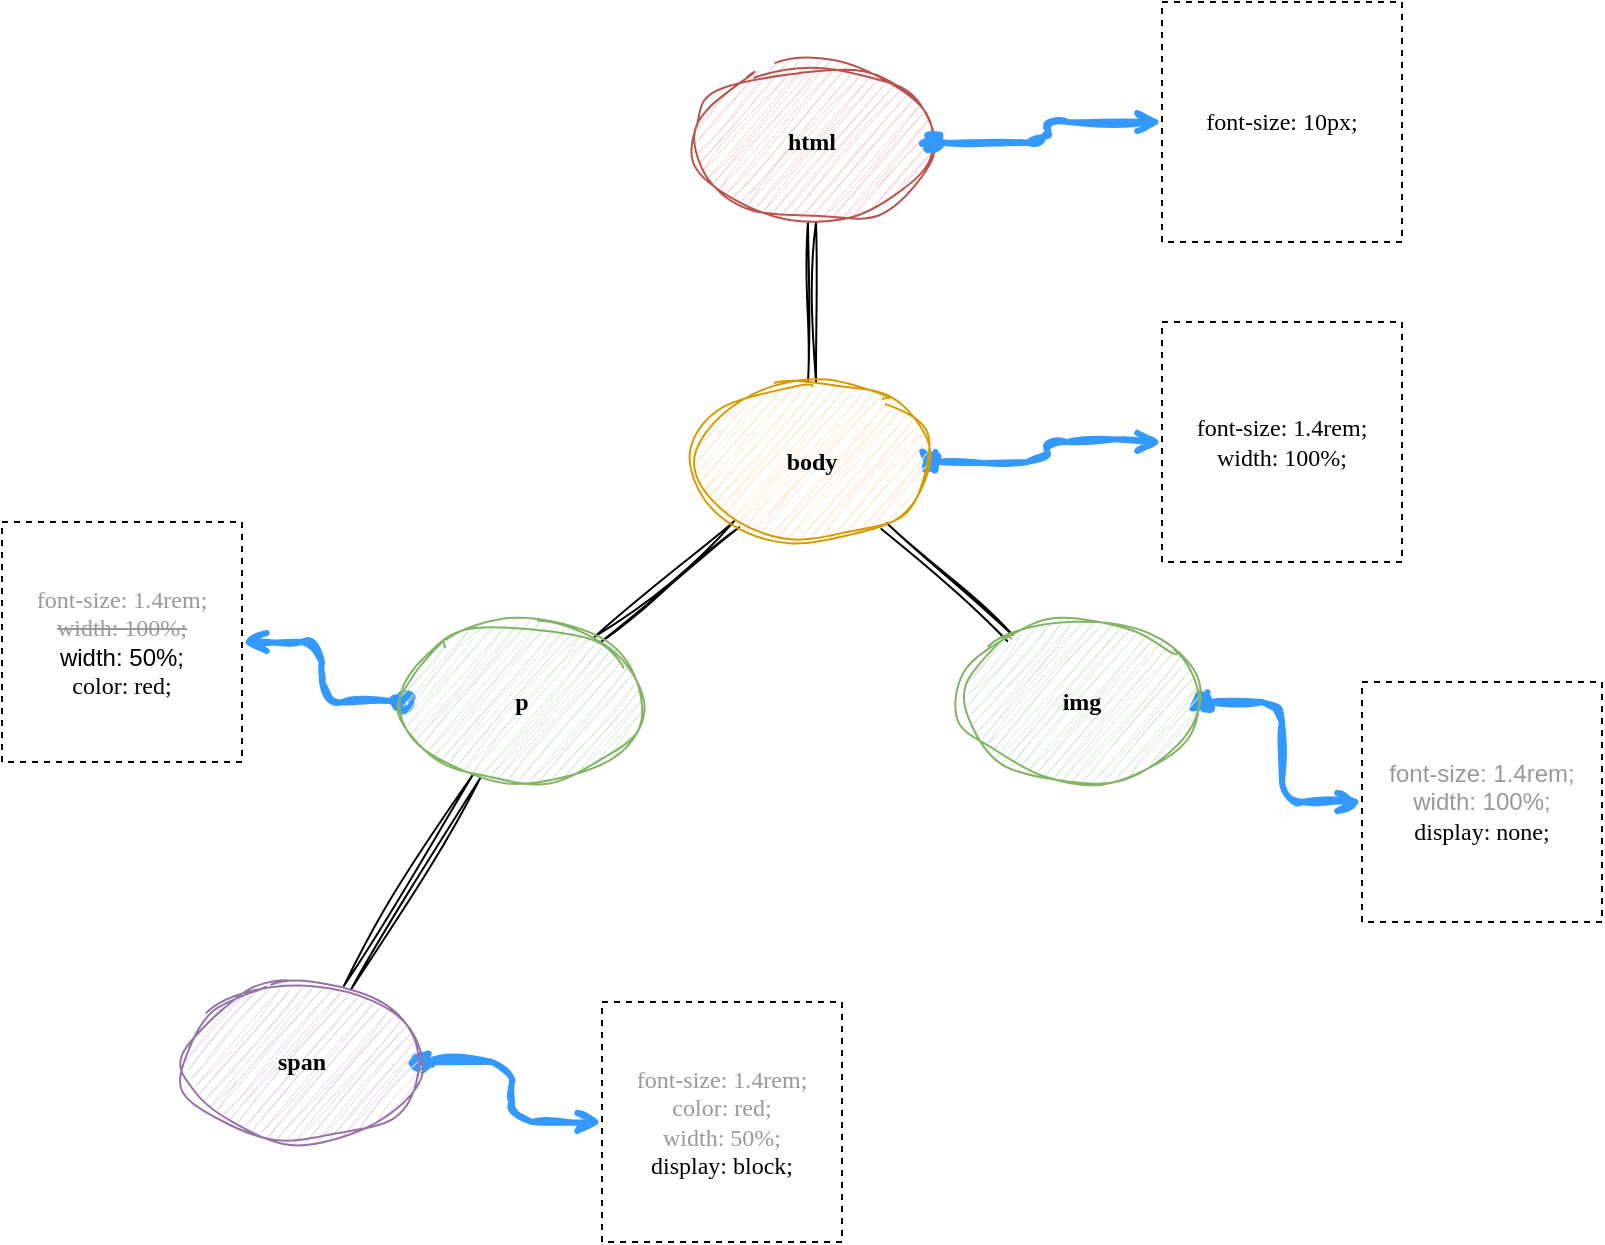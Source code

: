 <mxfile version="20.8.23" type="github">
  <diagram name="Page-1" id="awNu_3DlOISEKZ05TdpL">
    <mxGraphModel dx="1194" dy="706" grid="1" gridSize="10" guides="1" tooltips="1" connect="0" arrows="1" fold="1" page="1" pageScale="1" pageWidth="850" pageHeight="1100" math="0" shadow="0">
      <root>
        <mxCell id="0" />
        <mxCell id="1" parent="0" />
        <mxCell id="EYEKu2959EoNq3203nXm-22" value="" style="edgeStyle=none;rounded=0;orthogonalLoop=1;jettySize=auto;html=1;shape=link;sketch=1;curveFitting=1;jiggle=2;" parent="1" source="EYEKu2959EoNq3203nXm-20" target="EYEKu2959EoNq3203nXm-21" edge="1">
          <mxGeometry relative="1" as="geometry" />
        </mxCell>
        <mxCell id="EYEKu2959EoNq3203nXm-24" value="" style="edgeStyle=none;rounded=0;orthogonalLoop=1;jettySize=auto;html=1;shape=link;sketch=1;curveFitting=1;jiggle=2;" parent="1" source="EYEKu2959EoNq3203nXm-20" target="EYEKu2959EoNq3203nXm-23" edge="1">
          <mxGeometry relative="1" as="geometry" />
        </mxCell>
        <mxCell id="EYEKu2959EoNq3203nXm-28" value="" style="edgeStyle=orthogonalEdgeStyle;rounded=1;orthogonalLoop=1;jettySize=auto;html=1;sketch=1;curveFitting=1;jiggle=2;strokeWidth=3;endArrow=open;endFill=0;strokeColor=#3399FF;startArrow=oval;startFill=1;" parent="1" source="EYEKu2959EoNq3203nXm-20" target="EYEKu2959EoNq3203nXm-27" edge="1">
          <mxGeometry relative="1" as="geometry" />
        </mxCell>
        <mxCell id="DyFhPOtpi8PyJZab5eCW-2" value="" style="edgeStyle=orthogonalEdgeStyle;rounded=0;orthogonalLoop=1;jettySize=auto;html=1;shape=link;sketch=1;curveFitting=1;jiggle=2;" edge="1" parent="1" source="EYEKu2959EoNq3203nXm-20" target="DyFhPOtpi8PyJZab5eCW-1">
          <mxGeometry relative="1" as="geometry" />
        </mxCell>
        <mxCell id="EYEKu2959EoNq3203nXm-20" value="&lt;font face=&quot;Comic Sans MS&quot;&gt;&lt;b&gt;body&lt;/b&gt;&lt;/font&gt;" style="ellipse;whiteSpace=wrap;html=1;fillColor=#ffe6cc;fillStyle=auto;strokeColor=#d79b00;sketch=1;curveFitting=1;jiggle=2;" parent="1" vertex="1">
          <mxGeometry x="370" y="240" width="120" height="80" as="geometry" />
        </mxCell>
        <mxCell id="EYEKu2959EoNq3203nXm-32" value="" style="edgeStyle=orthogonalEdgeStyle;rounded=1;orthogonalLoop=1;jettySize=auto;html=1;fontFamily=Comic Sans MS;sketch=1;curveFitting=1;jiggle=2;strokeWidth=3;endArrow=open;endFill=0;strokeColor=#3399FF;startArrow=oval;startFill=1;" parent="1" source="EYEKu2959EoNq3203nXm-21" target="EYEKu2959EoNq3203nXm-31" edge="1">
          <mxGeometry relative="1" as="geometry" />
        </mxCell>
        <mxCell id="EYEKu2959EoNq3203nXm-21" value="&lt;b&gt;&lt;font face=&quot;Comic Sans MS&quot;&gt;img&lt;/font&gt;&lt;/b&gt;" style="ellipse;whiteSpace=wrap;html=1;fillColor=#d5e8d4;fillStyle=auto;strokeColor=#82b366;shadow=0;sketch=1;curveFitting=1;jiggle=2;" parent="1" vertex="1">
          <mxGeometry x="505" y="360" width="120" height="80" as="geometry" />
        </mxCell>
        <mxCell id="EYEKu2959EoNq3203nXm-26" value="" style="edgeStyle=none;shape=link;rounded=0;orthogonalLoop=1;jettySize=auto;html=1;sketch=1;curveFitting=1;jiggle=2;" parent="1" source="EYEKu2959EoNq3203nXm-23" target="EYEKu2959EoNq3203nXm-25" edge="1">
          <mxGeometry relative="1" as="geometry" />
        </mxCell>
        <mxCell id="EYEKu2959EoNq3203nXm-30" value="" style="edgeStyle=orthogonalEdgeStyle;rounded=1;orthogonalLoop=1;jettySize=auto;html=1;sketch=1;curveFitting=1;jiggle=2;strokeWidth=3;endArrow=open;endFill=0;strokeColor=#3399FF;startArrow=oval;startFill=1;" parent="1" source="EYEKu2959EoNq3203nXm-23" target="EYEKu2959EoNq3203nXm-29" edge="1">
          <mxGeometry relative="1" as="geometry" />
        </mxCell>
        <mxCell id="EYEKu2959EoNq3203nXm-23" value="&lt;b&gt;&lt;font face=&quot;Comic Sans MS&quot;&gt;p&lt;/font&gt;&lt;/b&gt;" style="ellipse;whiteSpace=wrap;html=1;fillColor=#d5e8d4;fillStyle=auto;strokeColor=#82b366;sketch=1;curveFitting=1;jiggle=2;" parent="1" vertex="1">
          <mxGeometry x="225" y="360" width="120" height="80" as="geometry" />
        </mxCell>
        <mxCell id="EYEKu2959EoNq3203nXm-35" value="" style="edgeStyle=orthogonalEdgeStyle;rounded=1;orthogonalLoop=1;jettySize=auto;html=1;fontFamily=Comic Sans MS;strokeWidth=3;sketch=1;curveFitting=1;jiggle=2;strokeColor=#3399FF;startArrow=oval;startFill=1;endArrow=open;endFill=0;" parent="1" source="EYEKu2959EoNq3203nXm-25" target="EYEKu2959EoNq3203nXm-34" edge="1">
          <mxGeometry relative="1" as="geometry" />
        </mxCell>
        <mxCell id="EYEKu2959EoNq3203nXm-25" value="&lt;b&gt;&lt;font face=&quot;Comic Sans MS&quot;&gt;span&lt;/font&gt;&lt;/b&gt;" style="ellipse;whiteSpace=wrap;html=1;fillColor=#e1d5e7;fillStyle=auto;strokeColor=#9673a6;sketch=1;curveFitting=1;jiggle=2;" parent="1" vertex="1">
          <mxGeometry x="115" y="540" width="120" height="80" as="geometry" />
        </mxCell>
        <mxCell id="EYEKu2959EoNq3203nXm-27" value="&lt;font face=&quot;Comic Sans MS&quot;&gt;font-size: 1.4rem;&lt;br&gt;width: 100%;&lt;br&gt;&lt;/font&gt;" style="whiteSpace=wrap;html=1;fillStyle=auto;dashed=1;" parent="1" vertex="1">
          <mxGeometry x="605" y="210" width="120" height="120" as="geometry" />
        </mxCell>
        <mxCell id="EYEKu2959EoNq3203nXm-29" value="&lt;font style=&quot;--tw-border-spacing-x: 0; --tw-border-spacing-y: 0; --tw-translate-x: 0; --tw-translate-y: 0; --tw-rotate: 0; --tw-skew-x: 0; --tw-skew-y: 0; --tw-scale-x: 1; --tw-scale-y: 1; --tw-pan-x: ; --tw-pan-y: ; --tw-pinch-zoom: ; --tw-scroll-snap-strictness: proximity; --tw-ordinal: ; --tw-slashed-zero: ; --tw-numeric-figure: ; --tw-numeric-spacing: ; --tw-numeric-fraction: ; --tw-ring-inset: ; --tw-ring-offset-width: 0px; --tw-ring-offset-color: #fff; --tw-ring-color: rgb(59 130 246 / 0.5); --tw-ring-offset-shadow: 0 0 #0000; --tw-ring-shadow: 0 0 #0000; --tw-shadow: 0 0 #0000; --tw-shadow-colored: 0 0 #0000; --tw-blur: ; --tw-brightness: ; --tw-contrast: ; --tw-grayscale: ; --tw-hue-rotate: ; --tw-invert: ; --tw-saturate: ; --tw-sepia: ; --tw-drop-shadow: ; --tw-backdrop-blur: ; --tw-backdrop-brightness: ; --tw-backdrop-contrast: ; --tw-backdrop-grayscale: ; --tw-backdrop-hue-rotate: ; --tw-backdrop-invert: ; --tw-backdrop-opacity: ; --tw-backdrop-saturate: ; --tw-backdrop-sepia: ; border-color: var(--border-color); font-family: &amp;quot;Comic Sans MS&amp;quot;;&quot;&gt;&lt;font style=&quot;--tw-border-spacing-x: 0; --tw-border-spacing-y: 0; --tw-translate-x: 0; --tw-translate-y: 0; --tw-rotate: 0; --tw-skew-x: 0; --tw-skew-y: 0; --tw-scale-x: 1; --tw-scale-y: 1; --tw-pan-x: ; --tw-pan-y: ; --tw-pinch-zoom: ; --tw-scroll-snap-strictness: proximity; --tw-ordinal: ; --tw-slashed-zero: ; --tw-numeric-figure: ; --tw-numeric-spacing: ; --tw-numeric-fraction: ; --tw-ring-inset: ; --tw-ring-offset-width: 0px; --tw-ring-offset-color: #fff; --tw-ring-color: rgb(59 130 246 / 0.5); --tw-ring-offset-shadow: 0 0 #0000; --tw-ring-shadow: 0 0 #0000; --tw-shadow: 0 0 #0000; --tw-shadow-colored: 0 0 #0000; --tw-blur: ; --tw-brightness: ; --tw-contrast: ; --tw-grayscale: ; --tw-hue-rotate: ; --tw-invert: ; --tw-saturate: ; --tw-sepia: ; --tw-drop-shadow: ; --tw-backdrop-blur: ; --tw-backdrop-brightness: ; --tw-backdrop-contrast: ; --tw-backdrop-grayscale: ; --tw-backdrop-hue-rotate: ; --tw-backdrop-invert: ; --tw-backdrop-opacity: ; --tw-backdrop-saturate: ; --tw-backdrop-sepia: ; border-color: var(--border-color);&quot; color=&quot;#999999&quot;&gt;font-size: 1.4rem;&lt;br&gt;&lt;strike&gt;width: 100%;&lt;br style=&quot;--tw-border-spacing-x: 0; --tw-border-spacing-y: 0; --tw-translate-x: 0; --tw-translate-y: 0; --tw-rotate: 0; --tw-skew-x: 0; --tw-skew-y: 0; --tw-scale-x: 1; --tw-scale-y: 1; --tw-pan-x: ; --tw-pan-y: ; --tw-pinch-zoom: ; --tw-scroll-snap-strictness: proximity; --tw-ordinal: ; --tw-slashed-zero: ; --tw-numeric-figure: ; --tw-numeric-spacing: ; --tw-numeric-fraction: ; --tw-ring-inset: ; --tw-ring-offset-width: 0px; --tw-ring-offset-color: #fff; --tw-ring-color: rgb(59 130 246 / 0.5); --tw-ring-offset-shadow: 0 0 #0000; --tw-ring-shadow: 0 0 #0000; --tw-shadow: 0 0 #0000; --tw-shadow-colored: 0 0 #0000; --tw-blur: ; --tw-brightness: ; --tw-contrast: ; --tw-grayscale: ; --tw-hue-rotate: ; --tw-invert: ; --tw-saturate: ; --tw-sepia: ; --tw-drop-shadow: ; --tw-backdrop-blur: ; --tw-backdrop-brightness: ; --tw-backdrop-contrast: ; --tw-backdrop-grayscale: ; --tw-backdrop-hue-rotate: ; --tw-backdrop-invert: ; --tw-backdrop-opacity: ; --tw-backdrop-saturate: ; --tw-backdrop-sepia: ; border-color: var(--border-color);&quot;&gt;&lt;/strike&gt;&lt;/font&gt;&lt;/font&gt;width: 50%;&lt;font style=&quot;--tw-border-spacing-x: 0; --tw-border-spacing-y: 0; --tw-translate-x: 0; --tw-translate-y: 0; --tw-rotate: 0; --tw-skew-x: 0; --tw-skew-y: 0; --tw-scale-x: 1; --tw-scale-y: 1; --tw-pan-x: ; --tw-pan-y: ; --tw-pinch-zoom: ; --tw-scroll-snap-strictness: proximity; --tw-ordinal: ; --tw-slashed-zero: ; --tw-numeric-figure: ; --tw-numeric-spacing: ; --tw-numeric-fraction: ; --tw-ring-inset: ; --tw-ring-offset-width: 0px; --tw-ring-offset-color: #fff; --tw-ring-color: rgb(59 130 246 / 0.5); --tw-ring-offset-shadow: 0 0 #0000; --tw-ring-shadow: 0 0 #0000; --tw-shadow: 0 0 #0000; --tw-shadow-colored: 0 0 #0000; --tw-blur: ; --tw-brightness: ; --tw-contrast: ; --tw-grayscale: ; --tw-hue-rotate: ; --tw-invert: ; --tw-saturate: ; --tw-sepia: ; --tw-drop-shadow: ; --tw-backdrop-blur: ; --tw-backdrop-brightness: ; --tw-backdrop-contrast: ; --tw-backdrop-grayscale: ; --tw-backdrop-hue-rotate: ; --tw-backdrop-invert: ; --tw-backdrop-opacity: ; --tw-backdrop-saturate: ; --tw-backdrop-sepia: ; border-color: var(--border-color); font-family: &amp;quot;Comic Sans MS&amp;quot;;&quot;&gt;&lt;font style=&quot;--tw-border-spacing-x: 0; --tw-border-spacing-y: 0; --tw-translate-x: 0; --tw-translate-y: 0; --tw-rotate: 0; --tw-skew-x: 0; --tw-skew-y: 0; --tw-scale-x: 1; --tw-scale-y: 1; --tw-pan-x: ; --tw-pan-y: ; --tw-pinch-zoom: ; --tw-scroll-snap-strictness: proximity; --tw-ordinal: ; --tw-slashed-zero: ; --tw-numeric-figure: ; --tw-numeric-spacing: ; --tw-numeric-fraction: ; --tw-ring-inset: ; --tw-ring-offset-width: 0px; --tw-ring-offset-color: #fff; --tw-ring-color: rgb(59 130 246 / 0.5); --tw-ring-offset-shadow: 0 0 #0000; --tw-ring-shadow: 0 0 #0000; --tw-shadow: 0 0 #0000; --tw-shadow-colored: 0 0 #0000; --tw-blur: ; --tw-brightness: ; --tw-contrast: ; --tw-grayscale: ; --tw-hue-rotate: ; --tw-invert: ; --tw-saturate: ; --tw-sepia: ; --tw-drop-shadow: ; --tw-backdrop-blur: ; --tw-backdrop-brightness: ; --tw-backdrop-contrast: ; --tw-backdrop-grayscale: ; --tw-backdrop-hue-rotate: ; --tw-backdrop-invert: ; --tw-backdrop-opacity: ; --tw-backdrop-saturate: ; --tw-backdrop-sepia: ; border-color: var(--border-color);&quot; color=&quot;#999999&quot;&gt;&lt;br style=&quot;--tw-border-spacing-x: 0; --tw-border-spacing-y: 0; --tw-translate-x: 0; --tw-translate-y: 0; --tw-rotate: 0; --tw-skew-x: 0; --tw-skew-y: 0; --tw-scale-x: 1; --tw-scale-y: 1; --tw-pan-x: ; --tw-pan-y: ; --tw-pinch-zoom: ; --tw-scroll-snap-strictness: proximity; --tw-ordinal: ; --tw-slashed-zero: ; --tw-numeric-figure: ; --tw-numeric-spacing: ; --tw-numeric-fraction: ; --tw-ring-inset: ; --tw-ring-offset-width: 0px; --tw-ring-offset-color: #fff; --tw-ring-color: rgb(59 130 246 / 0.5); --tw-ring-offset-shadow: 0 0 #0000; --tw-ring-shadow: 0 0 #0000; --tw-shadow: 0 0 #0000; --tw-shadow-colored: 0 0 #0000; --tw-blur: ; --tw-brightness: ; --tw-contrast: ; --tw-grayscale: ; --tw-hue-rotate: ; --tw-invert: ; --tw-saturate: ; --tw-sepia: ; --tw-drop-shadow: ; --tw-backdrop-blur: ; --tw-backdrop-brightness: ; --tw-backdrop-contrast: ; --tw-backdrop-grayscale: ; --tw-backdrop-hue-rotate: ; --tw-backdrop-invert: ; --tw-backdrop-opacity: ; --tw-backdrop-saturate: ; --tw-backdrop-sepia: ; border-color: var(--border-color);&quot;&gt;&lt;/font&gt;color: red;&lt;/font&gt;" style="whiteSpace=wrap;html=1;fillStyle=auto;dashed=1;" parent="1" vertex="1">
          <mxGeometry x="25" y="310" width="120" height="120" as="geometry" />
        </mxCell>
        <mxCell id="EYEKu2959EoNq3203nXm-31" value="&lt;font color=&quot;#999999&quot;&gt;font-size: 1.4rem;&lt;br style=&quot;border-color: var(--border-color); font-family: &amp;quot;Comic Sans MS&amp;quot;;&quot;&gt;width: 100%;&lt;/font&gt;&lt;span style=&quot;font-family: &amp;quot;Comic Sans MS&amp;quot;;&quot;&gt;&lt;font color=&quot;#999999&quot;&gt;&lt;br&gt;&lt;/font&gt;display: none;&lt;/span&gt;" style="whiteSpace=wrap;html=1;fillStyle=auto;shadow=0;dashed=1;" parent="1" vertex="1">
          <mxGeometry x="705" y="390" width="120" height="120" as="geometry" />
        </mxCell>
        <mxCell id="EYEKu2959EoNq3203nXm-34" value="&lt;font color=&quot;#999999&quot;&gt;font-size: 1.4rem;&lt;br style=&quot;border-color: var(--border-color);&quot;&gt;color: red;&lt;br&gt;width: 50%;&lt;br&gt;&lt;/font&gt;display: block;" style="whiteSpace=wrap;html=1;fillStyle=auto;dashed=1;fontFamily=Comic Sans MS;" parent="1" vertex="1">
          <mxGeometry x="325" y="550" width="120" height="120" as="geometry" />
        </mxCell>
        <mxCell id="DyFhPOtpi8PyJZab5eCW-1" value="&lt;font face=&quot;Comic Sans MS&quot;&gt;&lt;b&gt;html&lt;/b&gt;&lt;/font&gt;" style="ellipse;whiteSpace=wrap;html=1;fillColor=#f8cecc;fillStyle=auto;strokeColor=#b85450;sketch=1;curveFitting=1;jiggle=2;" vertex="1" parent="1">
          <mxGeometry x="370" y="80" width="120" height="80" as="geometry" />
        </mxCell>
        <mxCell id="DyFhPOtpi8PyJZab5eCW-3" value="" style="edgeStyle=orthogonalEdgeStyle;rounded=1;orthogonalLoop=1;jettySize=auto;html=1;sketch=1;curveFitting=1;jiggle=2;strokeWidth=3;endArrow=open;endFill=0;strokeColor=#3399FF;startArrow=oval;startFill=1;" edge="1" parent="1" target="DyFhPOtpi8PyJZab5eCW-4">
          <mxGeometry relative="1" as="geometry">
            <mxPoint x="490" y="120" as="sourcePoint" />
          </mxGeometry>
        </mxCell>
        <mxCell id="DyFhPOtpi8PyJZab5eCW-4" value="&lt;font face=&quot;Comic Sans MS&quot;&gt;font-size: 10px;&lt;br&gt;&lt;/font&gt;" style="whiteSpace=wrap;html=1;fillStyle=auto;dashed=1;" vertex="1" parent="1">
          <mxGeometry x="605" y="50" width="120" height="120" as="geometry" />
        </mxCell>
      </root>
    </mxGraphModel>
  </diagram>
</mxfile>
